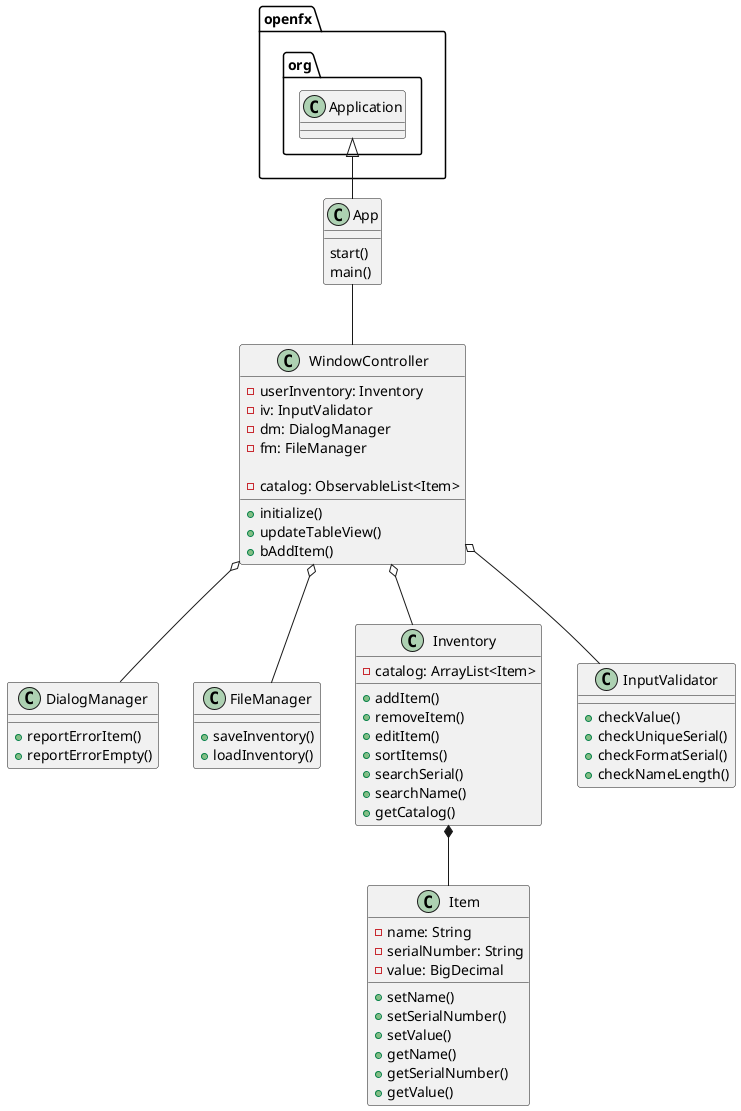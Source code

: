 @startuml
class App{
start()
main()
}

class WindowController{
- userInventory: Inventory
- iv: InputValidator
- dm: DialogManager
- fm: FileManager

- catalog: ObservableList<Item>

+initialize()
+updateTableView()
+bAddItem()
}

class DialogManager{
+reportErrorItem()
+reportErrorEmpty()
}

class FileManager{
+saveInventory()
+loadInventory()
}

class Inventory{
- catalog: ArrayList<Item>

+addItem()
+removeItem()
+editItem()
+sortItems()
+searchSerial()
+searchName()
+getCatalog()
}

class Item{
-name: String
-serialNumber: String
-value: BigDecimal

+setName()
+setSerialNumber()
+setValue()
+getName()
+getSerialNumber()
+getValue()
}

class InputValidator{
+ checkValue()
+ checkUniqueSerial()
+ checkFormatSerial()
+ checkNameLength()
}

openfx.org.Application <|-- App
App -- WindowController
WindowController o-- DialogManager
WindowController o-- FileManager
WindowController o-- Inventory
Inventory *-- Item
WindowController o-- InputValidator
@enduml